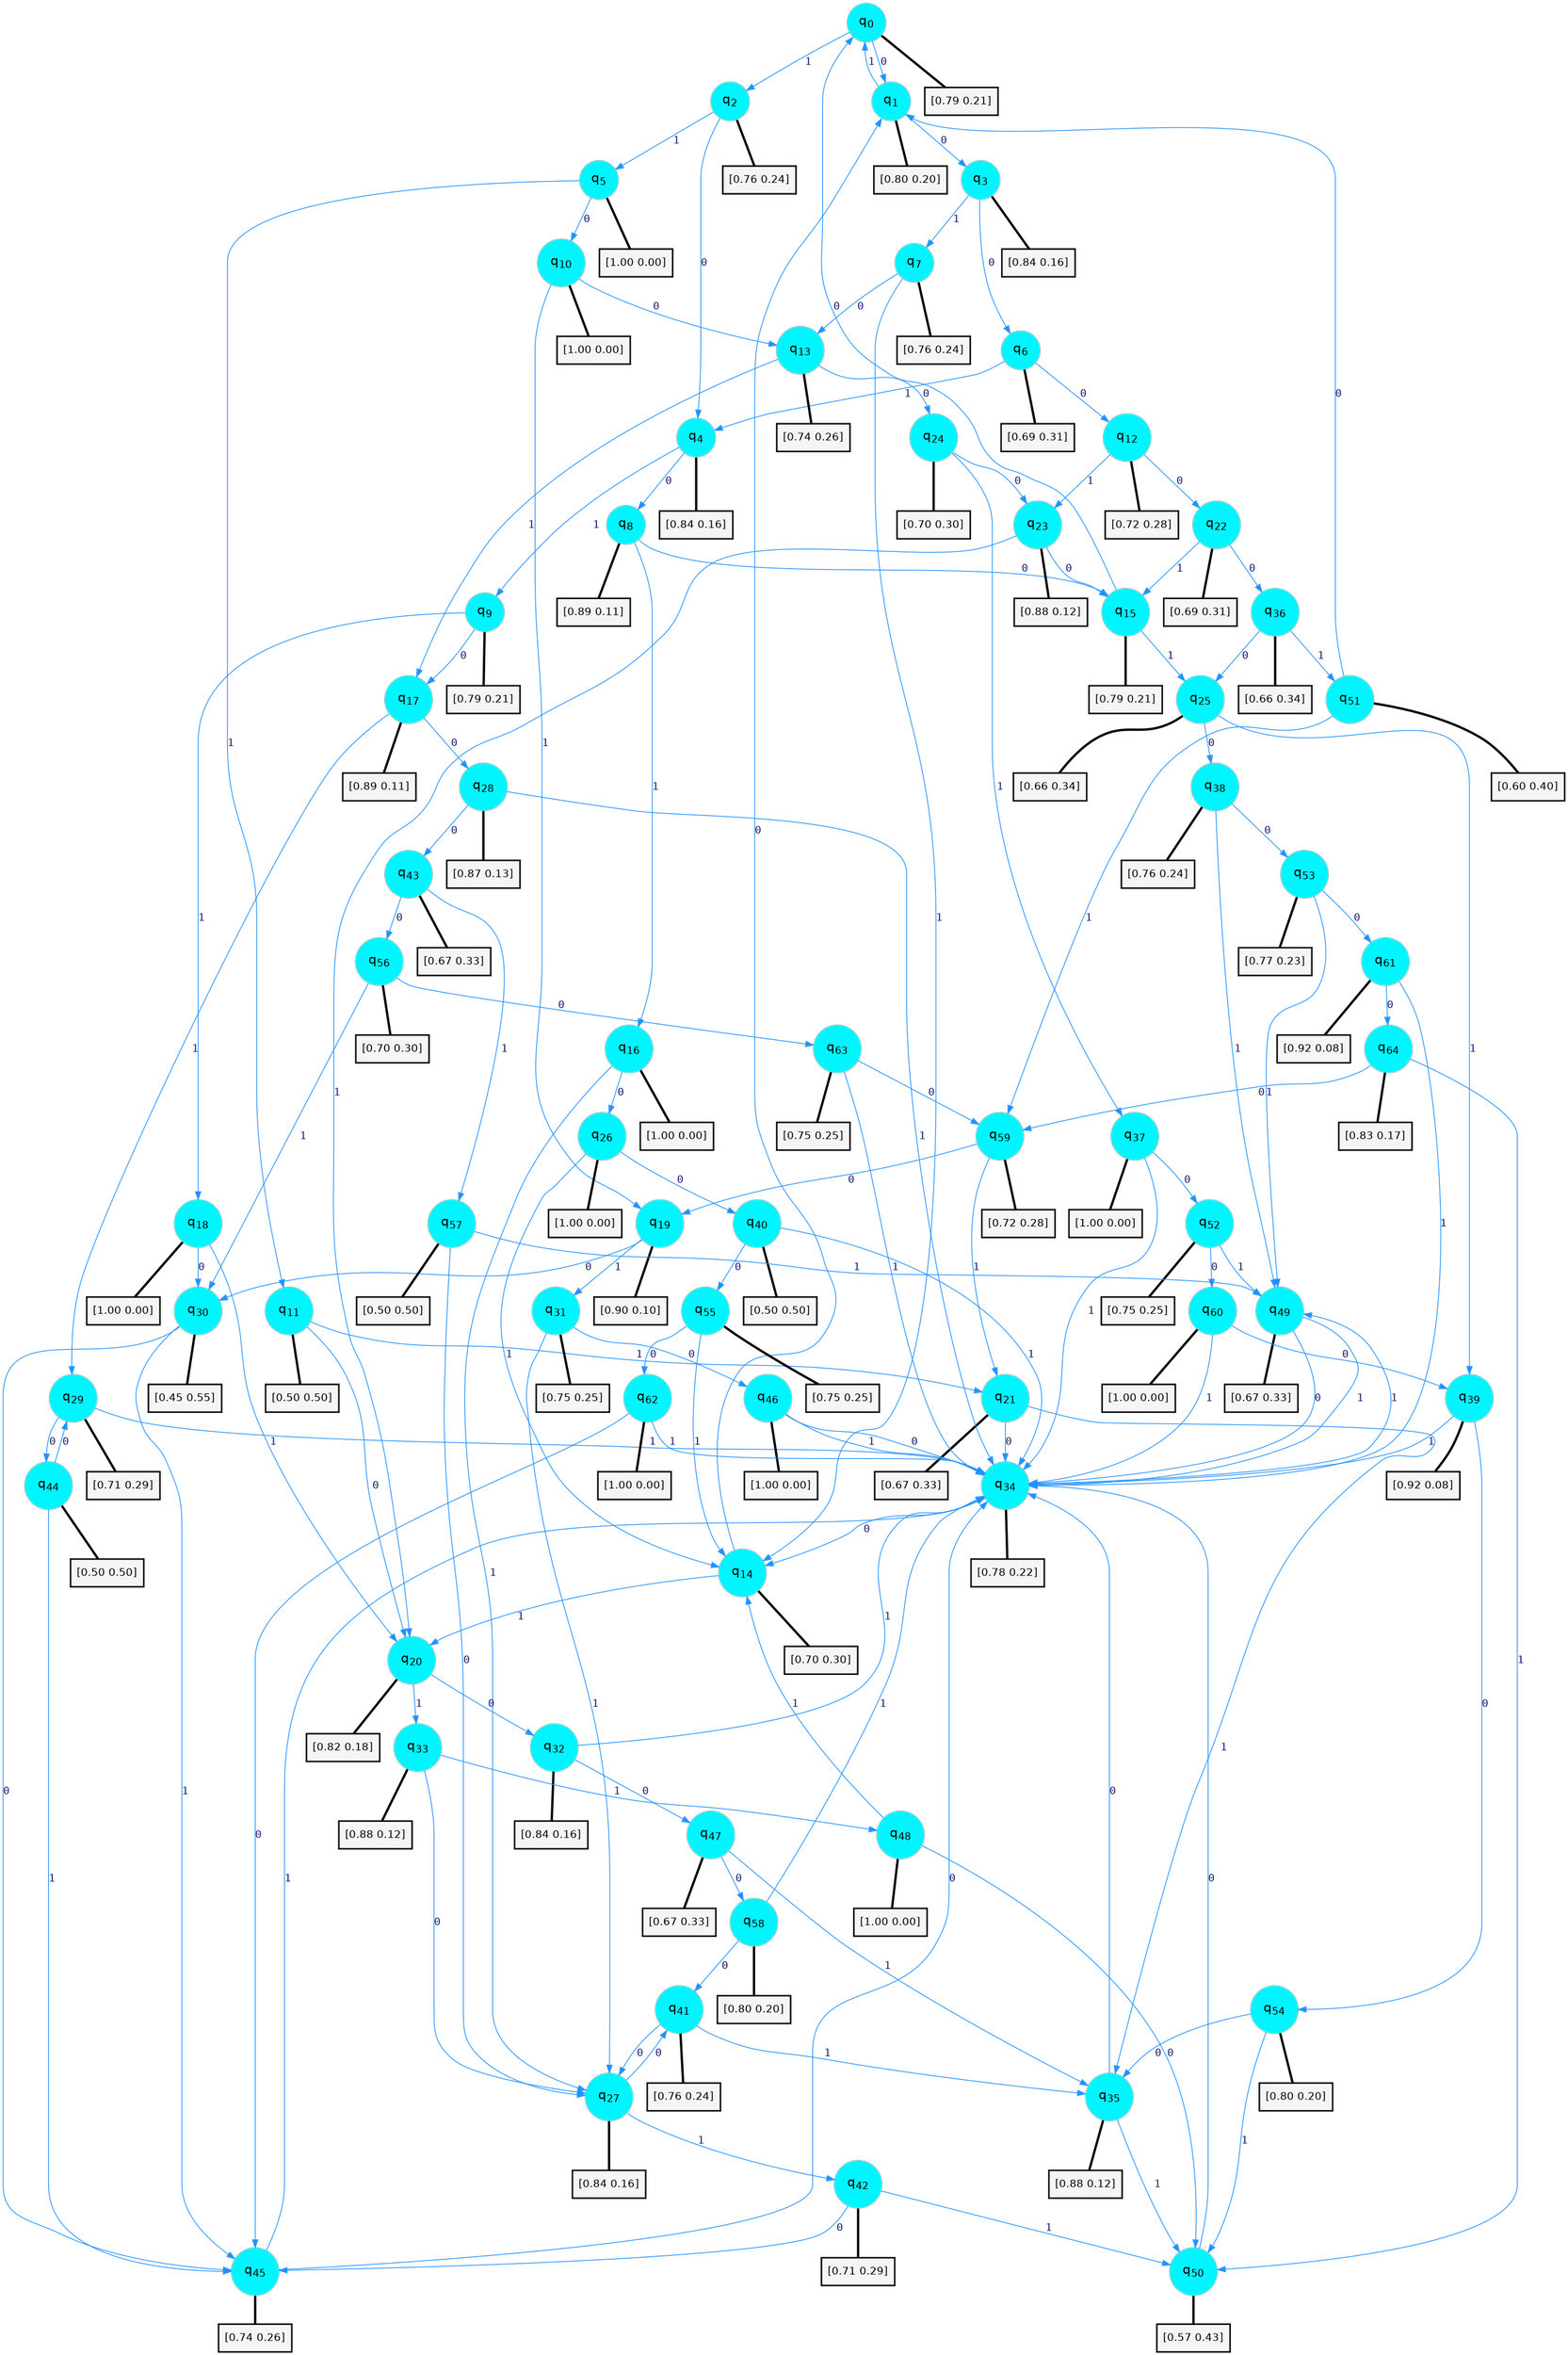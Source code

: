 digraph G {
graph [
bgcolor=transparent, dpi=300, rankdir=TD, size="40,25"];
node [
color=gray, fillcolor=turquoise1, fontcolor=black, fontname=Helvetica, fontsize=16, fontweight=bold, shape=circle, style=filled];
edge [
arrowsize=1, color=dodgerblue1, fontcolor=midnightblue, fontname=courier, fontweight=bold, penwidth=1, style=solid, weight=20];
0[label=<q<SUB>0</SUB>>];
1[label=<q<SUB>1</SUB>>];
2[label=<q<SUB>2</SUB>>];
3[label=<q<SUB>3</SUB>>];
4[label=<q<SUB>4</SUB>>];
5[label=<q<SUB>5</SUB>>];
6[label=<q<SUB>6</SUB>>];
7[label=<q<SUB>7</SUB>>];
8[label=<q<SUB>8</SUB>>];
9[label=<q<SUB>9</SUB>>];
10[label=<q<SUB>10</SUB>>];
11[label=<q<SUB>11</SUB>>];
12[label=<q<SUB>12</SUB>>];
13[label=<q<SUB>13</SUB>>];
14[label=<q<SUB>14</SUB>>];
15[label=<q<SUB>15</SUB>>];
16[label=<q<SUB>16</SUB>>];
17[label=<q<SUB>17</SUB>>];
18[label=<q<SUB>18</SUB>>];
19[label=<q<SUB>19</SUB>>];
20[label=<q<SUB>20</SUB>>];
21[label=<q<SUB>21</SUB>>];
22[label=<q<SUB>22</SUB>>];
23[label=<q<SUB>23</SUB>>];
24[label=<q<SUB>24</SUB>>];
25[label=<q<SUB>25</SUB>>];
26[label=<q<SUB>26</SUB>>];
27[label=<q<SUB>27</SUB>>];
28[label=<q<SUB>28</SUB>>];
29[label=<q<SUB>29</SUB>>];
30[label=<q<SUB>30</SUB>>];
31[label=<q<SUB>31</SUB>>];
32[label=<q<SUB>32</SUB>>];
33[label=<q<SUB>33</SUB>>];
34[label=<q<SUB>34</SUB>>];
35[label=<q<SUB>35</SUB>>];
36[label=<q<SUB>36</SUB>>];
37[label=<q<SUB>37</SUB>>];
38[label=<q<SUB>38</SUB>>];
39[label=<q<SUB>39</SUB>>];
40[label=<q<SUB>40</SUB>>];
41[label=<q<SUB>41</SUB>>];
42[label=<q<SUB>42</SUB>>];
43[label=<q<SUB>43</SUB>>];
44[label=<q<SUB>44</SUB>>];
45[label=<q<SUB>45</SUB>>];
46[label=<q<SUB>46</SUB>>];
47[label=<q<SUB>47</SUB>>];
48[label=<q<SUB>48</SUB>>];
49[label=<q<SUB>49</SUB>>];
50[label=<q<SUB>50</SUB>>];
51[label=<q<SUB>51</SUB>>];
52[label=<q<SUB>52</SUB>>];
53[label=<q<SUB>53</SUB>>];
54[label=<q<SUB>54</SUB>>];
55[label=<q<SUB>55</SUB>>];
56[label=<q<SUB>56</SUB>>];
57[label=<q<SUB>57</SUB>>];
58[label=<q<SUB>58</SUB>>];
59[label=<q<SUB>59</SUB>>];
60[label=<q<SUB>60</SUB>>];
61[label=<q<SUB>61</SUB>>];
62[label=<q<SUB>62</SUB>>];
63[label=<q<SUB>63</SUB>>];
64[label=<q<SUB>64</SUB>>];
65[label="[0.79 0.21]", shape=box,fontcolor=black, fontname=Helvetica, fontsize=14, penwidth=2, fillcolor=whitesmoke,color=black];
66[label="[0.80 0.20]", shape=box,fontcolor=black, fontname=Helvetica, fontsize=14, penwidth=2, fillcolor=whitesmoke,color=black];
67[label="[0.76 0.24]", shape=box,fontcolor=black, fontname=Helvetica, fontsize=14, penwidth=2, fillcolor=whitesmoke,color=black];
68[label="[0.84 0.16]", shape=box,fontcolor=black, fontname=Helvetica, fontsize=14, penwidth=2, fillcolor=whitesmoke,color=black];
69[label="[0.84 0.16]", shape=box,fontcolor=black, fontname=Helvetica, fontsize=14, penwidth=2, fillcolor=whitesmoke,color=black];
70[label="[1.00 0.00]", shape=box,fontcolor=black, fontname=Helvetica, fontsize=14, penwidth=2, fillcolor=whitesmoke,color=black];
71[label="[0.69 0.31]", shape=box,fontcolor=black, fontname=Helvetica, fontsize=14, penwidth=2, fillcolor=whitesmoke,color=black];
72[label="[0.76 0.24]", shape=box,fontcolor=black, fontname=Helvetica, fontsize=14, penwidth=2, fillcolor=whitesmoke,color=black];
73[label="[0.89 0.11]", shape=box,fontcolor=black, fontname=Helvetica, fontsize=14, penwidth=2, fillcolor=whitesmoke,color=black];
74[label="[0.79 0.21]", shape=box,fontcolor=black, fontname=Helvetica, fontsize=14, penwidth=2, fillcolor=whitesmoke,color=black];
75[label="[1.00 0.00]", shape=box,fontcolor=black, fontname=Helvetica, fontsize=14, penwidth=2, fillcolor=whitesmoke,color=black];
76[label="[0.50 0.50]", shape=box,fontcolor=black, fontname=Helvetica, fontsize=14, penwidth=2, fillcolor=whitesmoke,color=black];
77[label="[0.72 0.28]", shape=box,fontcolor=black, fontname=Helvetica, fontsize=14, penwidth=2, fillcolor=whitesmoke,color=black];
78[label="[0.74 0.26]", shape=box,fontcolor=black, fontname=Helvetica, fontsize=14, penwidth=2, fillcolor=whitesmoke,color=black];
79[label="[0.70 0.30]", shape=box,fontcolor=black, fontname=Helvetica, fontsize=14, penwidth=2, fillcolor=whitesmoke,color=black];
80[label="[0.79 0.21]", shape=box,fontcolor=black, fontname=Helvetica, fontsize=14, penwidth=2, fillcolor=whitesmoke,color=black];
81[label="[1.00 0.00]", shape=box,fontcolor=black, fontname=Helvetica, fontsize=14, penwidth=2, fillcolor=whitesmoke,color=black];
82[label="[0.89 0.11]", shape=box,fontcolor=black, fontname=Helvetica, fontsize=14, penwidth=2, fillcolor=whitesmoke,color=black];
83[label="[1.00 0.00]", shape=box,fontcolor=black, fontname=Helvetica, fontsize=14, penwidth=2, fillcolor=whitesmoke,color=black];
84[label="[0.90 0.10]", shape=box,fontcolor=black, fontname=Helvetica, fontsize=14, penwidth=2, fillcolor=whitesmoke,color=black];
85[label="[0.82 0.18]", shape=box,fontcolor=black, fontname=Helvetica, fontsize=14, penwidth=2, fillcolor=whitesmoke,color=black];
86[label="[0.67 0.33]", shape=box,fontcolor=black, fontname=Helvetica, fontsize=14, penwidth=2, fillcolor=whitesmoke,color=black];
87[label="[0.69 0.31]", shape=box,fontcolor=black, fontname=Helvetica, fontsize=14, penwidth=2, fillcolor=whitesmoke,color=black];
88[label="[0.88 0.12]", shape=box,fontcolor=black, fontname=Helvetica, fontsize=14, penwidth=2, fillcolor=whitesmoke,color=black];
89[label="[0.70 0.30]", shape=box,fontcolor=black, fontname=Helvetica, fontsize=14, penwidth=2, fillcolor=whitesmoke,color=black];
90[label="[0.66 0.34]", shape=box,fontcolor=black, fontname=Helvetica, fontsize=14, penwidth=2, fillcolor=whitesmoke,color=black];
91[label="[1.00 0.00]", shape=box,fontcolor=black, fontname=Helvetica, fontsize=14, penwidth=2, fillcolor=whitesmoke,color=black];
92[label="[0.84 0.16]", shape=box,fontcolor=black, fontname=Helvetica, fontsize=14, penwidth=2, fillcolor=whitesmoke,color=black];
93[label="[0.87 0.13]", shape=box,fontcolor=black, fontname=Helvetica, fontsize=14, penwidth=2, fillcolor=whitesmoke,color=black];
94[label="[0.71 0.29]", shape=box,fontcolor=black, fontname=Helvetica, fontsize=14, penwidth=2, fillcolor=whitesmoke,color=black];
95[label="[0.45 0.55]", shape=box,fontcolor=black, fontname=Helvetica, fontsize=14, penwidth=2, fillcolor=whitesmoke,color=black];
96[label="[0.75 0.25]", shape=box,fontcolor=black, fontname=Helvetica, fontsize=14, penwidth=2, fillcolor=whitesmoke,color=black];
97[label="[0.84 0.16]", shape=box,fontcolor=black, fontname=Helvetica, fontsize=14, penwidth=2, fillcolor=whitesmoke,color=black];
98[label="[0.88 0.12]", shape=box,fontcolor=black, fontname=Helvetica, fontsize=14, penwidth=2, fillcolor=whitesmoke,color=black];
99[label="[0.78 0.22]", shape=box,fontcolor=black, fontname=Helvetica, fontsize=14, penwidth=2, fillcolor=whitesmoke,color=black];
100[label="[0.88 0.12]", shape=box,fontcolor=black, fontname=Helvetica, fontsize=14, penwidth=2, fillcolor=whitesmoke,color=black];
101[label="[0.66 0.34]", shape=box,fontcolor=black, fontname=Helvetica, fontsize=14, penwidth=2, fillcolor=whitesmoke,color=black];
102[label="[1.00 0.00]", shape=box,fontcolor=black, fontname=Helvetica, fontsize=14, penwidth=2, fillcolor=whitesmoke,color=black];
103[label="[0.76 0.24]", shape=box,fontcolor=black, fontname=Helvetica, fontsize=14, penwidth=2, fillcolor=whitesmoke,color=black];
104[label="[0.92 0.08]", shape=box,fontcolor=black, fontname=Helvetica, fontsize=14, penwidth=2, fillcolor=whitesmoke,color=black];
105[label="[0.50 0.50]", shape=box,fontcolor=black, fontname=Helvetica, fontsize=14, penwidth=2, fillcolor=whitesmoke,color=black];
106[label="[0.76 0.24]", shape=box,fontcolor=black, fontname=Helvetica, fontsize=14, penwidth=2, fillcolor=whitesmoke,color=black];
107[label="[0.71 0.29]", shape=box,fontcolor=black, fontname=Helvetica, fontsize=14, penwidth=2, fillcolor=whitesmoke,color=black];
108[label="[0.67 0.33]", shape=box,fontcolor=black, fontname=Helvetica, fontsize=14, penwidth=2, fillcolor=whitesmoke,color=black];
109[label="[0.50 0.50]", shape=box,fontcolor=black, fontname=Helvetica, fontsize=14, penwidth=2, fillcolor=whitesmoke,color=black];
110[label="[0.74 0.26]", shape=box,fontcolor=black, fontname=Helvetica, fontsize=14, penwidth=2, fillcolor=whitesmoke,color=black];
111[label="[1.00 0.00]", shape=box,fontcolor=black, fontname=Helvetica, fontsize=14, penwidth=2, fillcolor=whitesmoke,color=black];
112[label="[0.67 0.33]", shape=box,fontcolor=black, fontname=Helvetica, fontsize=14, penwidth=2, fillcolor=whitesmoke,color=black];
113[label="[1.00 0.00]", shape=box,fontcolor=black, fontname=Helvetica, fontsize=14, penwidth=2, fillcolor=whitesmoke,color=black];
114[label="[0.67 0.33]", shape=box,fontcolor=black, fontname=Helvetica, fontsize=14, penwidth=2, fillcolor=whitesmoke,color=black];
115[label="[0.57 0.43]", shape=box,fontcolor=black, fontname=Helvetica, fontsize=14, penwidth=2, fillcolor=whitesmoke,color=black];
116[label="[0.60 0.40]", shape=box,fontcolor=black, fontname=Helvetica, fontsize=14, penwidth=2, fillcolor=whitesmoke,color=black];
117[label="[0.75 0.25]", shape=box,fontcolor=black, fontname=Helvetica, fontsize=14, penwidth=2, fillcolor=whitesmoke,color=black];
118[label="[0.77 0.23]", shape=box,fontcolor=black, fontname=Helvetica, fontsize=14, penwidth=2, fillcolor=whitesmoke,color=black];
119[label="[0.80 0.20]", shape=box,fontcolor=black, fontname=Helvetica, fontsize=14, penwidth=2, fillcolor=whitesmoke,color=black];
120[label="[0.75 0.25]", shape=box,fontcolor=black, fontname=Helvetica, fontsize=14, penwidth=2, fillcolor=whitesmoke,color=black];
121[label="[0.70 0.30]", shape=box,fontcolor=black, fontname=Helvetica, fontsize=14, penwidth=2, fillcolor=whitesmoke,color=black];
122[label="[0.50 0.50]", shape=box,fontcolor=black, fontname=Helvetica, fontsize=14, penwidth=2, fillcolor=whitesmoke,color=black];
123[label="[0.80 0.20]", shape=box,fontcolor=black, fontname=Helvetica, fontsize=14, penwidth=2, fillcolor=whitesmoke,color=black];
124[label="[0.72 0.28]", shape=box,fontcolor=black, fontname=Helvetica, fontsize=14, penwidth=2, fillcolor=whitesmoke,color=black];
125[label="[1.00 0.00]", shape=box,fontcolor=black, fontname=Helvetica, fontsize=14, penwidth=2, fillcolor=whitesmoke,color=black];
126[label="[0.92 0.08]", shape=box,fontcolor=black, fontname=Helvetica, fontsize=14, penwidth=2, fillcolor=whitesmoke,color=black];
127[label="[1.00 0.00]", shape=box,fontcolor=black, fontname=Helvetica, fontsize=14, penwidth=2, fillcolor=whitesmoke,color=black];
128[label="[0.75 0.25]", shape=box,fontcolor=black, fontname=Helvetica, fontsize=14, penwidth=2, fillcolor=whitesmoke,color=black];
129[label="[0.83 0.17]", shape=box,fontcolor=black, fontname=Helvetica, fontsize=14, penwidth=2, fillcolor=whitesmoke,color=black];
0->1 [label=0];
0->2 [label=1];
0->65 [arrowhead=none, penwidth=3,color=black];
1->3 [label=0];
1->0 [label=1];
1->66 [arrowhead=none, penwidth=3,color=black];
2->4 [label=0];
2->5 [label=1];
2->67 [arrowhead=none, penwidth=3,color=black];
3->6 [label=0];
3->7 [label=1];
3->68 [arrowhead=none, penwidth=3,color=black];
4->8 [label=0];
4->9 [label=1];
4->69 [arrowhead=none, penwidth=3,color=black];
5->10 [label=0];
5->11 [label=1];
5->70 [arrowhead=none, penwidth=3,color=black];
6->12 [label=0];
6->4 [label=1];
6->71 [arrowhead=none, penwidth=3,color=black];
7->13 [label=0];
7->14 [label=1];
7->72 [arrowhead=none, penwidth=3,color=black];
8->15 [label=0];
8->16 [label=1];
8->73 [arrowhead=none, penwidth=3,color=black];
9->17 [label=0];
9->18 [label=1];
9->74 [arrowhead=none, penwidth=3,color=black];
10->13 [label=0];
10->19 [label=1];
10->75 [arrowhead=none, penwidth=3,color=black];
11->20 [label=0];
11->21 [label=1];
11->76 [arrowhead=none, penwidth=3,color=black];
12->22 [label=0];
12->23 [label=1];
12->77 [arrowhead=none, penwidth=3,color=black];
13->24 [label=0];
13->17 [label=1];
13->78 [arrowhead=none, penwidth=3,color=black];
14->1 [label=0];
14->20 [label=1];
14->79 [arrowhead=none, penwidth=3,color=black];
15->0 [label=0];
15->25 [label=1];
15->80 [arrowhead=none, penwidth=3,color=black];
16->26 [label=0];
16->27 [label=1];
16->81 [arrowhead=none, penwidth=3,color=black];
17->28 [label=0];
17->29 [label=1];
17->82 [arrowhead=none, penwidth=3,color=black];
18->30 [label=0];
18->20 [label=1];
18->83 [arrowhead=none, penwidth=3,color=black];
19->30 [label=0];
19->31 [label=1];
19->84 [arrowhead=none, penwidth=3,color=black];
20->32 [label=0];
20->33 [label=1];
20->85 [arrowhead=none, penwidth=3,color=black];
21->34 [label=0];
21->35 [label=1];
21->86 [arrowhead=none, penwidth=3,color=black];
22->36 [label=0];
22->15 [label=1];
22->87 [arrowhead=none, penwidth=3,color=black];
23->15 [label=0];
23->20 [label=1];
23->88 [arrowhead=none, penwidth=3,color=black];
24->23 [label=0];
24->37 [label=1];
24->89 [arrowhead=none, penwidth=3,color=black];
25->38 [label=0];
25->39 [label=1];
25->90 [arrowhead=none, penwidth=3,color=black];
26->40 [label=0];
26->14 [label=1];
26->91 [arrowhead=none, penwidth=3,color=black];
27->41 [label=0];
27->42 [label=1];
27->92 [arrowhead=none, penwidth=3,color=black];
28->43 [label=0];
28->34 [label=1];
28->93 [arrowhead=none, penwidth=3,color=black];
29->44 [label=0];
29->34 [label=1];
29->94 [arrowhead=none, penwidth=3,color=black];
30->45 [label=0];
30->45 [label=1];
30->95 [arrowhead=none, penwidth=3,color=black];
31->46 [label=0];
31->27 [label=1];
31->96 [arrowhead=none, penwidth=3,color=black];
32->47 [label=0];
32->34 [label=1];
32->97 [arrowhead=none, penwidth=3,color=black];
33->27 [label=0];
33->48 [label=1];
33->98 [arrowhead=none, penwidth=3,color=black];
34->14 [label=0];
34->49 [label=1];
34->99 [arrowhead=none, penwidth=3,color=black];
35->34 [label=0];
35->50 [label=1];
35->100 [arrowhead=none, penwidth=3,color=black];
36->25 [label=0];
36->51 [label=1];
36->101 [arrowhead=none, penwidth=3,color=black];
37->52 [label=0];
37->34 [label=1];
37->102 [arrowhead=none, penwidth=3,color=black];
38->53 [label=0];
38->49 [label=1];
38->103 [arrowhead=none, penwidth=3,color=black];
39->54 [label=0];
39->34 [label=1];
39->104 [arrowhead=none, penwidth=3,color=black];
40->55 [label=0];
40->34 [label=1];
40->105 [arrowhead=none, penwidth=3,color=black];
41->27 [label=0];
41->35 [label=1];
41->106 [arrowhead=none, penwidth=3,color=black];
42->45 [label=0];
42->50 [label=1];
42->107 [arrowhead=none, penwidth=3,color=black];
43->56 [label=0];
43->57 [label=1];
43->108 [arrowhead=none, penwidth=3,color=black];
44->29 [label=0];
44->45 [label=1];
44->109 [arrowhead=none, penwidth=3,color=black];
45->34 [label=0];
45->34 [label=1];
45->110 [arrowhead=none, penwidth=3,color=black];
46->34 [label=0];
46->34 [label=1];
46->111 [arrowhead=none, penwidth=3,color=black];
47->58 [label=0];
47->35 [label=1];
47->112 [arrowhead=none, penwidth=3,color=black];
48->50 [label=0];
48->14 [label=1];
48->113 [arrowhead=none, penwidth=3,color=black];
49->34 [label=0];
49->34 [label=1];
49->114 [arrowhead=none, penwidth=3,color=black];
50->34 [label=0];
50->115 [arrowhead=none, penwidth=3,color=black];
51->1 [label=0];
51->59 [label=1];
51->116 [arrowhead=none, penwidth=3,color=black];
52->60 [label=0];
52->49 [label=1];
52->117 [arrowhead=none, penwidth=3,color=black];
53->61 [label=0];
53->49 [label=1];
53->118 [arrowhead=none, penwidth=3,color=black];
54->35 [label=0];
54->50 [label=1];
54->119 [arrowhead=none, penwidth=3,color=black];
55->62 [label=0];
55->14 [label=1];
55->120 [arrowhead=none, penwidth=3,color=black];
56->63 [label=0];
56->30 [label=1];
56->121 [arrowhead=none, penwidth=3,color=black];
57->27 [label=0];
57->49 [label=1];
57->122 [arrowhead=none, penwidth=3,color=black];
58->41 [label=0];
58->34 [label=1];
58->123 [arrowhead=none, penwidth=3,color=black];
59->19 [label=0];
59->21 [label=1];
59->124 [arrowhead=none, penwidth=3,color=black];
60->39 [label=0];
60->34 [label=1];
60->125 [arrowhead=none, penwidth=3,color=black];
61->64 [label=0];
61->34 [label=1];
61->126 [arrowhead=none, penwidth=3,color=black];
62->45 [label=0];
62->34 [label=1];
62->127 [arrowhead=none, penwidth=3,color=black];
63->59 [label=0];
63->34 [label=1];
63->128 [arrowhead=none, penwidth=3,color=black];
64->59 [label=0];
64->50 [label=1];
64->129 [arrowhead=none, penwidth=3,color=black];
}

